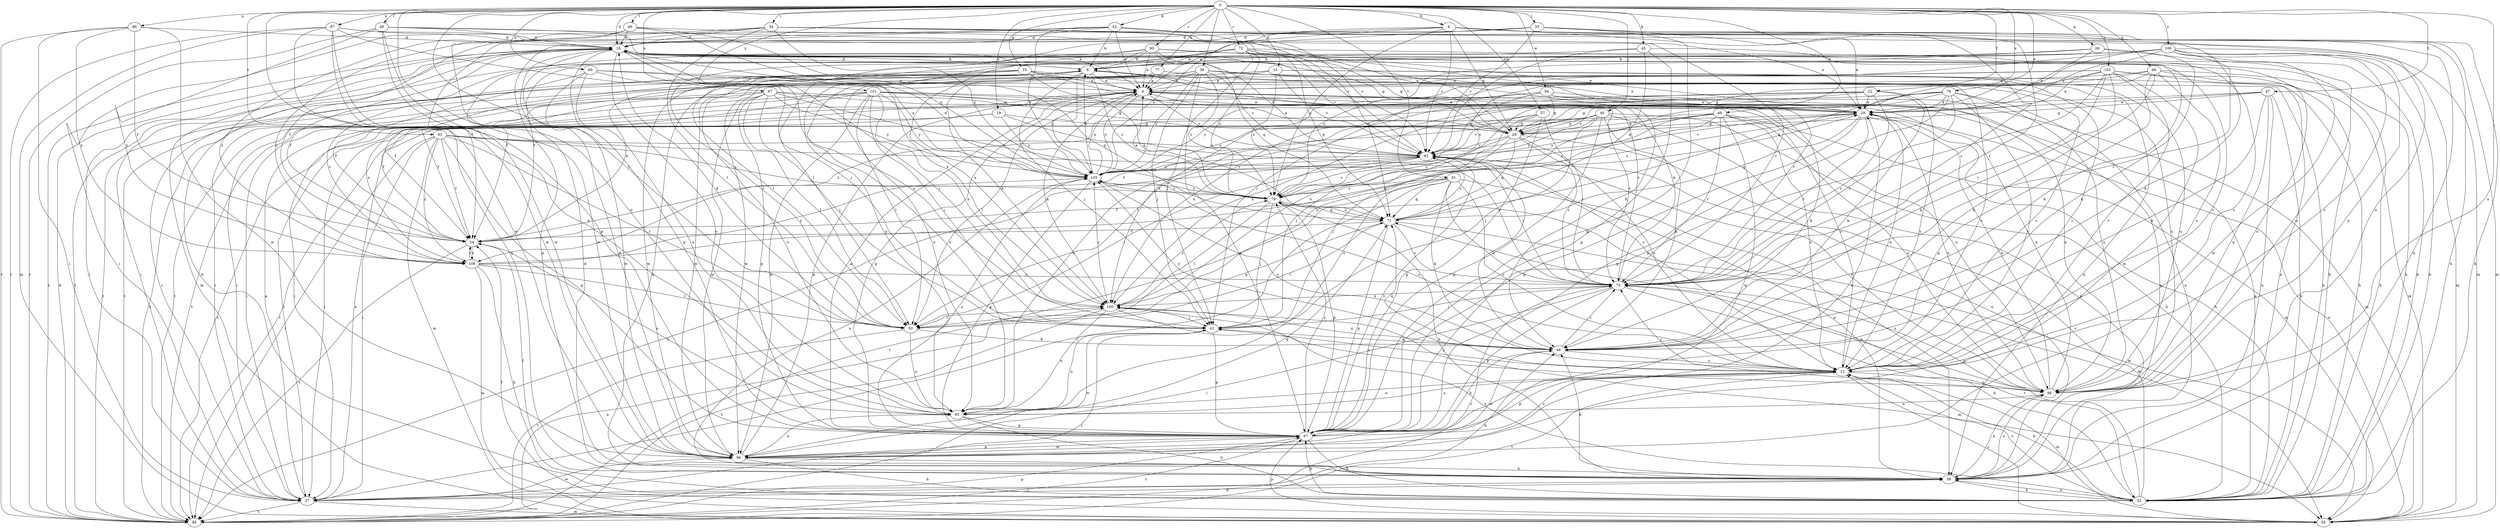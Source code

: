 strict digraph  {
0;
4;
6;
8;
12;
15;
16;
19;
20;
22;
24;
25;
28;
32;
34;
35;
37;
38;
40;
41;
42;
45;
46;
47;
48;
49;
50;
54;
57;
59;
60;
63;
66;
67;
68;
69;
71;
72;
75;
76;
77;
79;
81;
83;
84;
86;
87;
88;
90;
92;
94;
96;
97;
100;
101;
103;
105;
106;
109;
0 -> 6  [label=b];
0 -> 15  [label=d];
0 -> 16  [label=d];
0 -> 19  [label=e];
0 -> 20  [label=e];
0 -> 22  [label=f];
0 -> 25  [label=g];
0 -> 34  [label=i];
0 -> 35  [label=i];
0 -> 38  [label=j];
0 -> 40  [label=j];
0 -> 42  [label=k];
0 -> 45  [label=k];
0 -> 47  [label=l];
0 -> 48  [label=l];
0 -> 49  [label=l];
0 -> 50  [label=l];
0 -> 57  [label=n];
0 -> 60  [label=o];
0 -> 63  [label=o];
0 -> 66  [label=p];
0 -> 68  [label=q];
0 -> 69  [label=q];
0 -> 72  [label=r];
0 -> 76  [label=s];
0 -> 77  [label=s];
0 -> 81  [label=t];
0 -> 83  [label=t];
0 -> 86  [label=u];
0 -> 87  [label=u];
0 -> 88  [label=u];
0 -> 90  [label=v];
0 -> 94  [label=w];
0 -> 96  [label=w];
0 -> 97  [label=x];
0 -> 101  [label=y];
0 -> 103  [label=y];
0 -> 106  [label=z];
4 -> 20  [label=e];
4 -> 37  [label=i];
4 -> 46  [label=k];
4 -> 50  [label=l];
4 -> 67  [label=p];
4 -> 88  [label=u];
4 -> 92  [label=v];
4 -> 100  [label=x];
4 -> 105  [label=y];
6 -> 16  [label=d];
6 -> 28  [label=g];
6 -> 32  [label=h];
6 -> 50  [label=l];
6 -> 54  [label=m];
6 -> 59  [label=n];
6 -> 75  [label=r];
6 -> 79  [label=s];
6 -> 92  [label=v];
6 -> 105  [label=y];
8 -> 4  [label=a];
8 -> 12  [label=c];
8 -> 16  [label=d];
8 -> 32  [label=h];
8 -> 37  [label=i];
8 -> 41  [label=j];
8 -> 59  [label=n];
8 -> 63  [label=o];
8 -> 79  [label=s];
8 -> 96  [label=w];
8 -> 100  [label=x];
8 -> 105  [label=y];
12 -> 20  [label=e];
12 -> 32  [label=h];
12 -> 41  [label=j];
12 -> 54  [label=m];
12 -> 63  [label=o];
12 -> 67  [label=p];
12 -> 71  [label=q];
12 -> 84  [label=t];
12 -> 88  [label=u];
12 -> 105  [label=y];
15 -> 4  [label=a];
15 -> 12  [label=c];
15 -> 32  [label=h];
15 -> 63  [label=o];
15 -> 79  [label=s];
15 -> 84  [label=t];
15 -> 92  [label=v];
16 -> 8  [label=b];
16 -> 12  [label=c];
16 -> 20  [label=e];
16 -> 24  [label=f];
16 -> 28  [label=g];
16 -> 32  [label=h];
16 -> 37  [label=i];
16 -> 41  [label=j];
16 -> 46  [label=k];
16 -> 54  [label=m];
16 -> 63  [label=o];
16 -> 67  [label=p];
16 -> 84  [label=t];
16 -> 105  [label=y];
19 -> 12  [label=c];
19 -> 28  [label=g];
19 -> 37  [label=i];
19 -> 84  [label=t];
19 -> 105  [label=y];
20 -> 28  [label=g];
20 -> 32  [label=h];
20 -> 67  [label=p];
20 -> 71  [label=q];
20 -> 75  [label=r];
20 -> 79  [label=s];
20 -> 88  [label=u];
20 -> 92  [label=v];
22 -> 12  [label=c];
22 -> 20  [label=e];
22 -> 28  [label=g];
22 -> 37  [label=i];
22 -> 46  [label=k];
22 -> 63  [label=o];
22 -> 75  [label=r];
22 -> 100  [label=x];
24 -> 8  [label=b];
24 -> 63  [label=o];
24 -> 84  [label=t];
24 -> 109  [label=z];
25 -> 4  [label=a];
25 -> 12  [label=c];
25 -> 24  [label=f];
25 -> 71  [label=q];
25 -> 75  [label=r];
25 -> 96  [label=w];
25 -> 109  [label=z];
28 -> 4  [label=a];
28 -> 12  [label=c];
28 -> 41  [label=j];
28 -> 59  [label=n];
28 -> 71  [label=q];
28 -> 75  [label=r];
28 -> 79  [label=s];
28 -> 92  [label=v];
32 -> 4  [label=a];
32 -> 12  [label=c];
32 -> 16  [label=d];
32 -> 59  [label=n];
32 -> 67  [label=p];
32 -> 71  [label=q];
32 -> 75  [label=r];
32 -> 92  [label=v];
32 -> 100  [label=x];
34 -> 16  [label=d];
34 -> 20  [label=e];
34 -> 24  [label=f];
34 -> 50  [label=l];
34 -> 88  [label=u];
34 -> 92  [label=v];
34 -> 105  [label=y];
34 -> 109  [label=z];
35 -> 4  [label=a];
35 -> 16  [label=d];
35 -> 20  [label=e];
35 -> 32  [label=h];
35 -> 37  [label=i];
35 -> 67  [label=p];
35 -> 75  [label=r];
35 -> 92  [label=v];
37 -> 4  [label=a];
37 -> 20  [label=e];
37 -> 46  [label=k];
37 -> 54  [label=m];
37 -> 59  [label=n];
37 -> 84  [label=t];
37 -> 96  [label=w];
38 -> 4  [label=a];
38 -> 20  [label=e];
38 -> 37  [label=i];
38 -> 41  [label=j];
38 -> 59  [label=n];
38 -> 67  [label=p];
38 -> 79  [label=s];
38 -> 84  [label=t];
38 -> 88  [label=u];
38 -> 92  [label=v];
38 -> 96  [label=w];
38 -> 105  [label=y];
40 -> 24  [label=f];
40 -> 28  [label=g];
40 -> 32  [label=h];
40 -> 37  [label=i];
40 -> 41  [label=j];
40 -> 46  [label=k];
40 -> 59  [label=n];
40 -> 67  [label=p];
40 -> 105  [label=y];
41 -> 46  [label=k];
41 -> 63  [label=o];
41 -> 67  [label=p];
41 -> 96  [label=w];
42 -> 4  [label=a];
42 -> 8  [label=b];
42 -> 16  [label=d];
42 -> 24  [label=f];
42 -> 46  [label=k];
42 -> 54  [label=m];
42 -> 59  [label=n];
42 -> 71  [label=q];
42 -> 105  [label=y];
45 -> 8  [label=b];
45 -> 12  [label=c];
45 -> 67  [label=p];
45 -> 71  [label=q];
45 -> 92  [label=v];
46 -> 12  [label=c];
46 -> 75  [label=r];
46 -> 96  [label=w];
46 -> 100  [label=x];
46 -> 105  [label=y];
47 -> 20  [label=e];
47 -> 28  [label=g];
47 -> 32  [label=h];
47 -> 46  [label=k];
47 -> 59  [label=n];
47 -> 63  [label=o];
47 -> 88  [label=u];
48 -> 4  [label=a];
48 -> 16  [label=d];
48 -> 67  [label=p];
48 -> 84  [label=t];
48 -> 92  [label=v];
48 -> 96  [label=w];
48 -> 109  [label=z];
49 -> 16  [label=d];
49 -> 28  [label=g];
49 -> 96  [label=w];
49 -> 100  [label=x];
49 -> 105  [label=y];
49 -> 109  [label=z];
50 -> 16  [label=d];
50 -> 46  [label=k];
50 -> 63  [label=o];
50 -> 71  [label=q];
50 -> 84  [label=t];
54 -> 12  [label=c];
54 -> 20  [label=e];
54 -> 24  [label=f];
54 -> 67  [label=p];
57 -> 28  [label=g];
57 -> 41  [label=j];
57 -> 67  [label=p];
57 -> 75  [label=r];
57 -> 92  [label=v];
57 -> 105  [label=y];
59 -> 16  [label=d];
59 -> 24  [label=f];
59 -> 32  [label=h];
59 -> 37  [label=i];
59 -> 46  [label=k];
59 -> 79  [label=s];
59 -> 88  [label=u];
60 -> 4  [label=a];
60 -> 24  [label=f];
60 -> 63  [label=o];
60 -> 71  [label=q];
60 -> 96  [label=w];
60 -> 100  [label=x];
63 -> 12  [label=c];
63 -> 32  [label=h];
63 -> 67  [label=p];
66 -> 8  [label=b];
66 -> 20  [label=e];
66 -> 46  [label=k];
66 -> 79  [label=s];
66 -> 88  [label=u];
67 -> 4  [label=a];
67 -> 12  [label=c];
67 -> 32  [label=h];
67 -> 46  [label=k];
67 -> 79  [label=s];
67 -> 84  [label=t];
67 -> 92  [label=v];
67 -> 96  [label=w];
67 -> 105  [label=y];
68 -> 4  [label=a];
68 -> 12  [label=c];
68 -> 32  [label=h];
68 -> 46  [label=k];
68 -> 67  [label=p];
68 -> 79  [label=s];
68 -> 88  [label=u];
68 -> 100  [label=x];
69 -> 12  [label=c];
69 -> 28  [label=g];
69 -> 54  [label=m];
69 -> 75  [label=r];
69 -> 79  [label=s];
69 -> 84  [label=t];
69 -> 88  [label=u];
69 -> 96  [label=w];
69 -> 100  [label=x];
69 -> 105  [label=y];
71 -> 24  [label=f];
71 -> 50  [label=l];
71 -> 54  [label=m];
71 -> 67  [label=p];
71 -> 75  [label=r];
71 -> 79  [label=s];
71 -> 92  [label=v];
72 -> 8  [label=b];
72 -> 28  [label=g];
72 -> 32  [label=h];
72 -> 37  [label=i];
72 -> 41  [label=j];
72 -> 50  [label=l];
72 -> 63  [label=o];
72 -> 71  [label=q];
72 -> 75  [label=r];
72 -> 79  [label=s];
75 -> 8  [label=b];
75 -> 32  [label=h];
75 -> 37  [label=i];
75 -> 41  [label=j];
75 -> 67  [label=p];
75 -> 88  [label=u];
75 -> 92  [label=v];
75 -> 100  [label=x];
76 -> 12  [label=c];
76 -> 20  [label=e];
76 -> 50  [label=l];
76 -> 59  [label=n];
76 -> 67  [label=p];
76 -> 75  [label=r];
76 -> 88  [label=u];
76 -> 92  [label=v];
76 -> 100  [label=x];
76 -> 109  [label=z];
77 -> 4  [label=a];
77 -> 63  [label=o];
77 -> 88  [label=u];
79 -> 4  [label=a];
79 -> 41  [label=j];
79 -> 50  [label=l];
79 -> 54  [label=m];
79 -> 67  [label=p];
79 -> 71  [label=q];
79 -> 105  [label=y];
81 -> 12  [label=c];
81 -> 24  [label=f];
81 -> 37  [label=i];
81 -> 46  [label=k];
81 -> 59  [label=n];
81 -> 71  [label=q];
81 -> 75  [label=r];
81 -> 79  [label=s];
81 -> 84  [label=t];
83 -> 24  [label=f];
83 -> 37  [label=i];
83 -> 50  [label=l];
83 -> 54  [label=m];
83 -> 67  [label=p];
83 -> 75  [label=r];
83 -> 79  [label=s];
83 -> 84  [label=t];
83 -> 92  [label=v];
83 -> 109  [label=z];
84 -> 16  [label=d];
84 -> 41  [label=j];
84 -> 67  [label=p];
84 -> 75  [label=r];
84 -> 100  [label=x];
86 -> 16  [label=d];
86 -> 24  [label=f];
86 -> 37  [label=i];
86 -> 84  [label=t];
86 -> 96  [label=w];
86 -> 109  [label=z];
87 -> 16  [label=d];
87 -> 41  [label=j];
87 -> 54  [label=m];
87 -> 59  [label=n];
87 -> 63  [label=o];
87 -> 75  [label=r];
87 -> 84  [label=t];
87 -> 96  [label=w];
88 -> 4  [label=a];
88 -> 20  [label=e];
88 -> 59  [label=n];
88 -> 63  [label=o];
88 -> 75  [label=r];
88 -> 92  [label=v];
90 -> 4  [label=a];
90 -> 8  [label=b];
90 -> 24  [label=f];
90 -> 32  [label=h];
90 -> 46  [label=k];
90 -> 50  [label=l];
90 -> 71  [label=q];
90 -> 92  [label=v];
90 -> 100  [label=x];
92 -> 16  [label=d];
92 -> 46  [label=k];
92 -> 50  [label=l];
92 -> 59  [label=n];
92 -> 79  [label=s];
92 -> 84  [label=t];
92 -> 105  [label=y];
94 -> 20  [label=e];
94 -> 28  [label=g];
94 -> 54  [label=m];
94 -> 59  [label=n];
94 -> 92  [label=v];
94 -> 100  [label=x];
94 -> 105  [label=y];
96 -> 4  [label=a];
96 -> 16  [label=d];
96 -> 20  [label=e];
96 -> 32  [label=h];
96 -> 59  [label=n];
96 -> 63  [label=o];
96 -> 67  [label=p];
96 -> 71  [label=q];
97 -> 20  [label=e];
97 -> 24  [label=f];
97 -> 41  [label=j];
97 -> 50  [label=l];
97 -> 67  [label=p];
97 -> 75  [label=r];
97 -> 79  [label=s];
97 -> 84  [label=t];
97 -> 96  [label=w];
97 -> 105  [label=y];
100 -> 41  [label=j];
100 -> 50  [label=l];
100 -> 54  [label=m];
100 -> 63  [label=o];
100 -> 79  [label=s];
100 -> 84  [label=t];
100 -> 88  [label=u];
100 -> 105  [label=y];
101 -> 12  [label=c];
101 -> 20  [label=e];
101 -> 24  [label=f];
101 -> 28  [label=g];
101 -> 41  [label=j];
101 -> 50  [label=l];
101 -> 84  [label=t];
101 -> 88  [label=u];
101 -> 96  [label=w];
101 -> 100  [label=x];
101 -> 105  [label=y];
101 -> 109  [label=z];
103 -> 4  [label=a];
103 -> 12  [label=c];
103 -> 20  [label=e];
103 -> 28  [label=g];
103 -> 37  [label=i];
103 -> 46  [label=k];
103 -> 54  [label=m];
103 -> 59  [label=n];
103 -> 67  [label=p];
103 -> 75  [label=r];
103 -> 84  [label=t];
103 -> 96  [label=w];
105 -> 4  [label=a];
105 -> 8  [label=b];
105 -> 12  [label=c];
105 -> 16  [label=d];
105 -> 59  [label=n];
105 -> 67  [label=p];
105 -> 79  [label=s];
105 -> 92  [label=v];
106 -> 8  [label=b];
106 -> 12  [label=c];
106 -> 20  [label=e];
106 -> 24  [label=f];
106 -> 32  [label=h];
106 -> 41  [label=j];
106 -> 54  [label=m];
106 -> 71  [label=q];
106 -> 75  [label=r];
106 -> 84  [label=t];
106 -> 88  [label=u];
106 -> 96  [label=w];
109 -> 20  [label=e];
109 -> 24  [label=f];
109 -> 32  [label=h];
109 -> 50  [label=l];
109 -> 54  [label=m];
109 -> 75  [label=r];
109 -> 105  [label=y];
}
